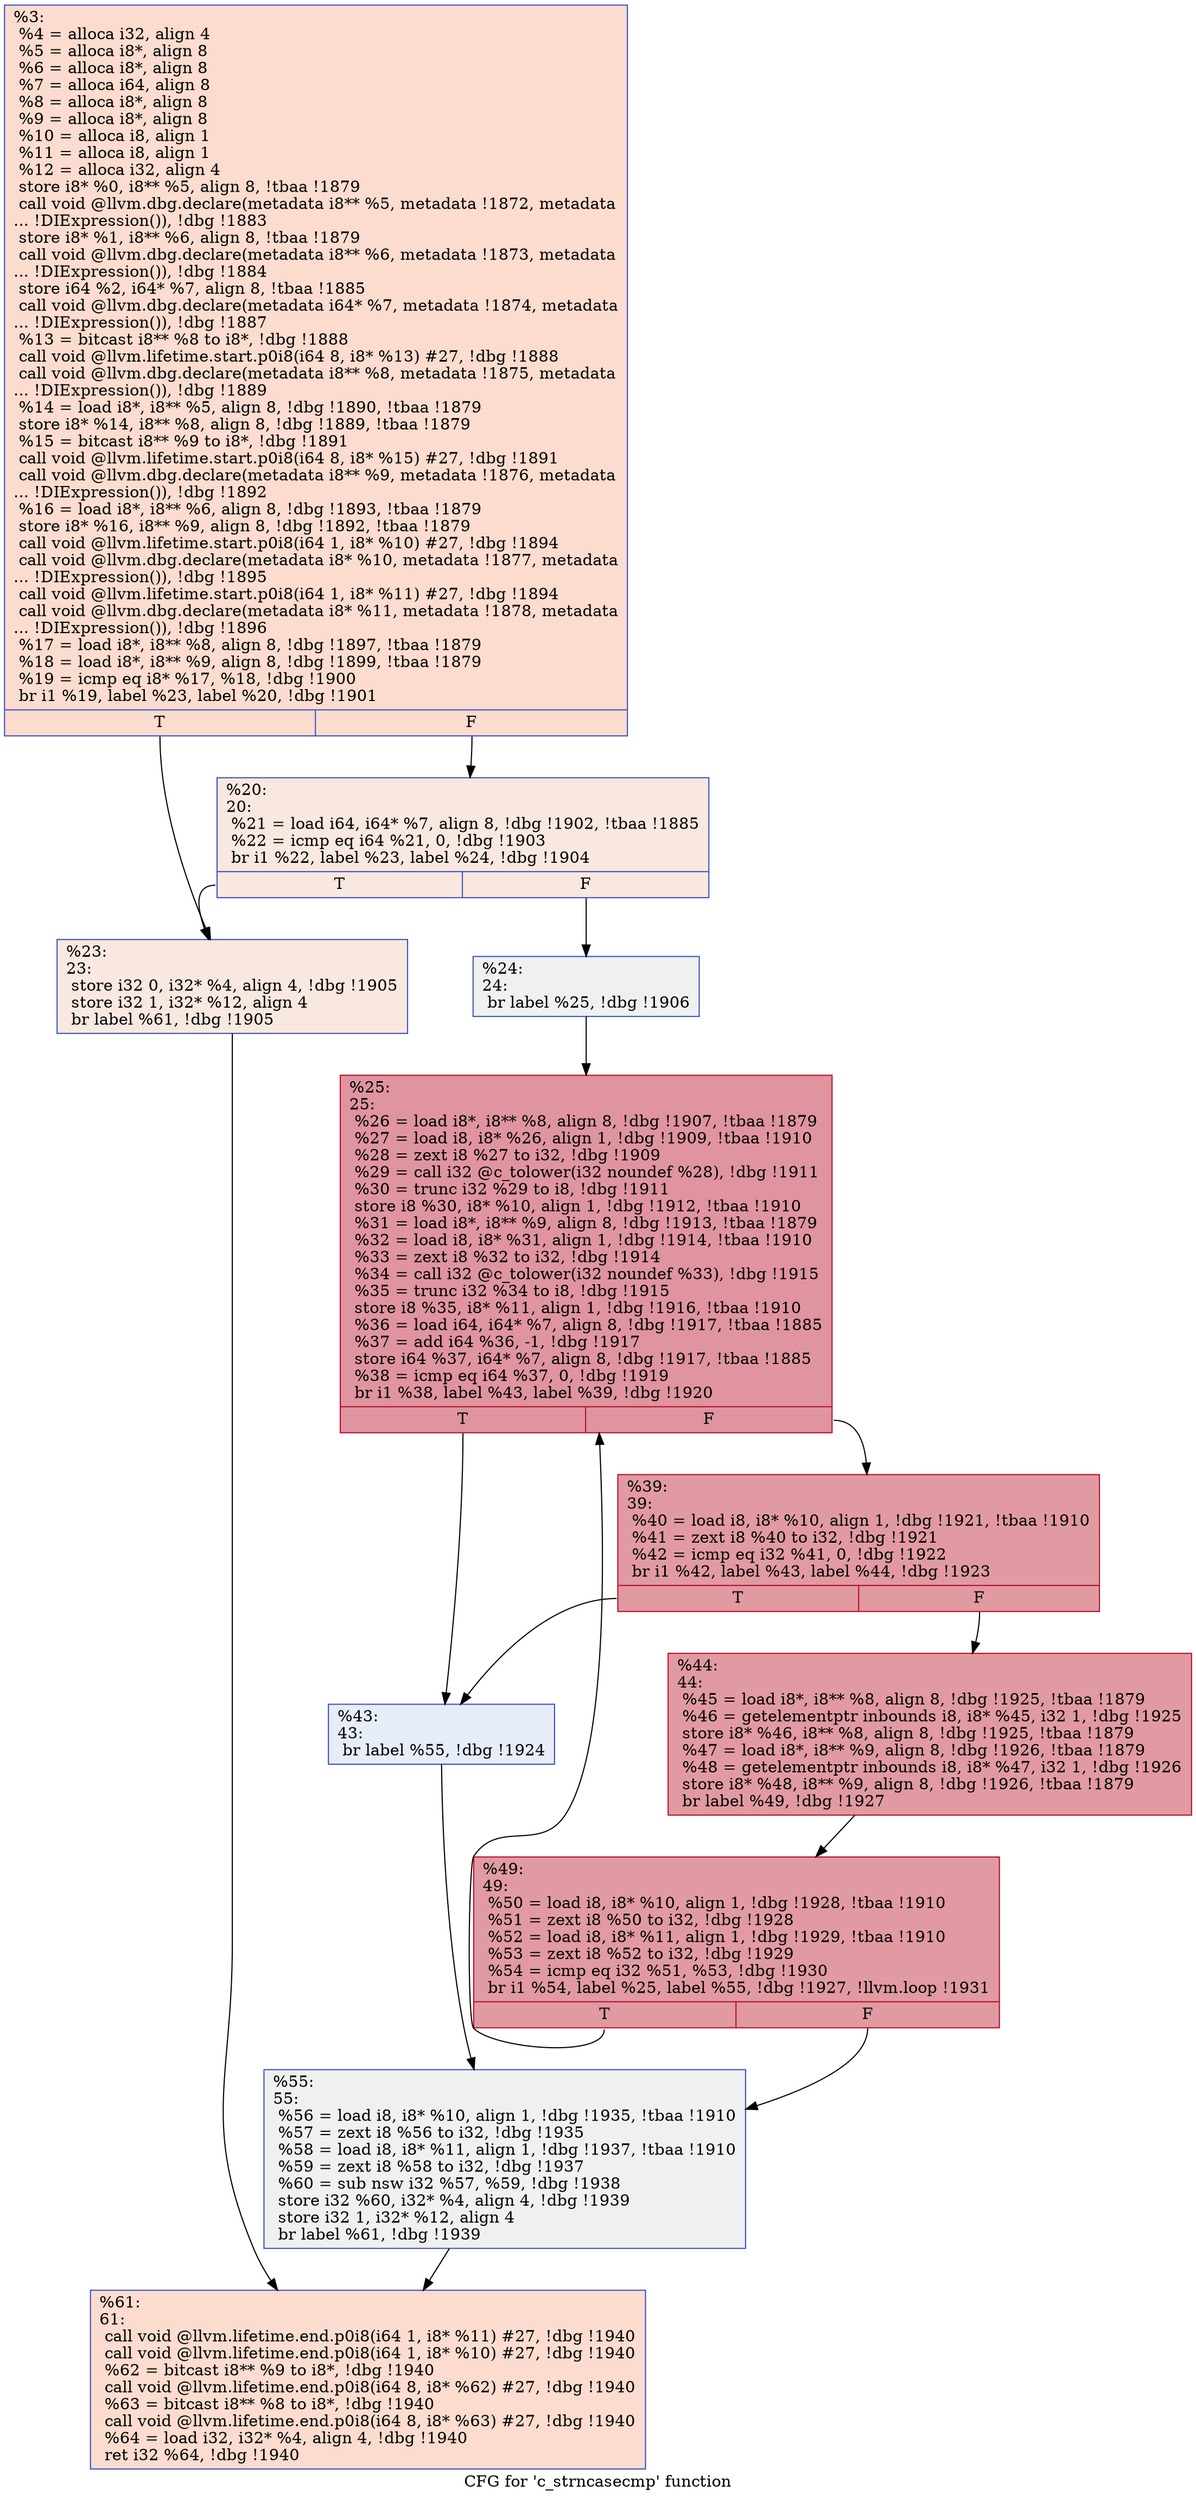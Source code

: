 digraph "CFG for 'c_strncasecmp' function" {
	label="CFG for 'c_strncasecmp' function";

	Node0x21c65f0 [shape=record,color="#3d50c3ff", style=filled, fillcolor="#f7af9170",label="{%3:\l  %4 = alloca i32, align 4\l  %5 = alloca i8*, align 8\l  %6 = alloca i8*, align 8\l  %7 = alloca i64, align 8\l  %8 = alloca i8*, align 8\l  %9 = alloca i8*, align 8\l  %10 = alloca i8, align 1\l  %11 = alloca i8, align 1\l  %12 = alloca i32, align 4\l  store i8* %0, i8** %5, align 8, !tbaa !1879\l  call void @llvm.dbg.declare(metadata i8** %5, metadata !1872, metadata\l... !DIExpression()), !dbg !1883\l  store i8* %1, i8** %6, align 8, !tbaa !1879\l  call void @llvm.dbg.declare(metadata i8** %6, metadata !1873, metadata\l... !DIExpression()), !dbg !1884\l  store i64 %2, i64* %7, align 8, !tbaa !1885\l  call void @llvm.dbg.declare(metadata i64* %7, metadata !1874, metadata\l... !DIExpression()), !dbg !1887\l  %13 = bitcast i8** %8 to i8*, !dbg !1888\l  call void @llvm.lifetime.start.p0i8(i64 8, i8* %13) #27, !dbg !1888\l  call void @llvm.dbg.declare(metadata i8** %8, metadata !1875, metadata\l... !DIExpression()), !dbg !1889\l  %14 = load i8*, i8** %5, align 8, !dbg !1890, !tbaa !1879\l  store i8* %14, i8** %8, align 8, !dbg !1889, !tbaa !1879\l  %15 = bitcast i8** %9 to i8*, !dbg !1891\l  call void @llvm.lifetime.start.p0i8(i64 8, i8* %15) #27, !dbg !1891\l  call void @llvm.dbg.declare(metadata i8** %9, metadata !1876, metadata\l... !DIExpression()), !dbg !1892\l  %16 = load i8*, i8** %6, align 8, !dbg !1893, !tbaa !1879\l  store i8* %16, i8** %9, align 8, !dbg !1892, !tbaa !1879\l  call void @llvm.lifetime.start.p0i8(i64 1, i8* %10) #27, !dbg !1894\l  call void @llvm.dbg.declare(metadata i8* %10, metadata !1877, metadata\l... !DIExpression()), !dbg !1895\l  call void @llvm.lifetime.start.p0i8(i64 1, i8* %11) #27, !dbg !1894\l  call void @llvm.dbg.declare(metadata i8* %11, metadata !1878, metadata\l... !DIExpression()), !dbg !1896\l  %17 = load i8*, i8** %8, align 8, !dbg !1897, !tbaa !1879\l  %18 = load i8*, i8** %9, align 8, !dbg !1899, !tbaa !1879\l  %19 = icmp eq i8* %17, %18, !dbg !1900\l  br i1 %19, label %23, label %20, !dbg !1901\l|{<s0>T|<s1>F}}"];
	Node0x21c65f0:s0 -> Node0x21c66f0;
	Node0x21c65f0:s1 -> Node0x21c66a0;
	Node0x21c66a0 [shape=record,color="#3d50c3ff", style=filled, fillcolor="#f1ccb870",label="{%20:\l20:                                               \l  %21 = load i64, i64* %7, align 8, !dbg !1902, !tbaa !1885\l  %22 = icmp eq i64 %21, 0, !dbg !1903\l  br i1 %22, label %23, label %24, !dbg !1904\l|{<s0>T|<s1>F}}"];
	Node0x21c66a0:s0 -> Node0x21c66f0;
	Node0x21c66a0:s1 -> Node0x21c6740;
	Node0x21c66f0 [shape=record,color="#3d50c3ff", style=filled, fillcolor="#f1ccb870",label="{%23:\l23:                                               \l  store i32 0, i32* %4, align 4, !dbg !1905\l  store i32 1, i32* %12, align 4\l  br label %61, !dbg !1905\l}"];
	Node0x21c66f0 -> Node0x21c6970;
	Node0x21c6740 [shape=record,color="#3d50c3ff", style=filled, fillcolor="#dbdcde70",label="{%24:\l24:                                               \l  br label %25, !dbg !1906\l}"];
	Node0x21c6740 -> Node0x21c6790;
	Node0x21c6790 [shape=record,color="#b70d28ff", style=filled, fillcolor="#b70d2870",label="{%25:\l25:                                               \l  %26 = load i8*, i8** %8, align 8, !dbg !1907, !tbaa !1879\l  %27 = load i8, i8* %26, align 1, !dbg !1909, !tbaa !1910\l  %28 = zext i8 %27 to i32, !dbg !1909\l  %29 = call i32 @c_tolower(i32 noundef %28), !dbg !1911\l  %30 = trunc i32 %29 to i8, !dbg !1911\l  store i8 %30, i8* %10, align 1, !dbg !1912, !tbaa !1910\l  %31 = load i8*, i8** %9, align 8, !dbg !1913, !tbaa !1879\l  %32 = load i8, i8* %31, align 1, !dbg !1914, !tbaa !1910\l  %33 = zext i8 %32 to i32, !dbg !1914\l  %34 = call i32 @c_tolower(i32 noundef %33), !dbg !1915\l  %35 = trunc i32 %34 to i8, !dbg !1915\l  store i8 %35, i8* %11, align 1, !dbg !1916, !tbaa !1910\l  %36 = load i64, i64* %7, align 8, !dbg !1917, !tbaa !1885\l  %37 = add i64 %36, -1, !dbg !1917\l  store i64 %37, i64* %7, align 8, !dbg !1917, !tbaa !1885\l  %38 = icmp eq i64 %37, 0, !dbg !1919\l  br i1 %38, label %43, label %39, !dbg !1920\l|{<s0>T|<s1>F}}"];
	Node0x21c6790:s0 -> Node0x21c6830;
	Node0x21c6790:s1 -> Node0x21c67e0;
	Node0x21c67e0 [shape=record,color="#b70d28ff", style=filled, fillcolor="#bb1b2c70",label="{%39:\l39:                                               \l  %40 = load i8, i8* %10, align 1, !dbg !1921, !tbaa !1910\l  %41 = zext i8 %40 to i32, !dbg !1921\l  %42 = icmp eq i32 %41, 0, !dbg !1922\l  br i1 %42, label %43, label %44, !dbg !1923\l|{<s0>T|<s1>F}}"];
	Node0x21c67e0:s0 -> Node0x21c6830;
	Node0x21c67e0:s1 -> Node0x21c6880;
	Node0x21c6830 [shape=record,color="#3d50c3ff", style=filled, fillcolor="#c7d7f070",label="{%43:\l43:                                               \l  br label %55, !dbg !1924\l}"];
	Node0x21c6830 -> Node0x21c6920;
	Node0x21c6880 [shape=record,color="#b70d28ff", style=filled, fillcolor="#bb1b2c70",label="{%44:\l44:                                               \l  %45 = load i8*, i8** %8, align 8, !dbg !1925, !tbaa !1879\l  %46 = getelementptr inbounds i8, i8* %45, i32 1, !dbg !1925\l  store i8* %46, i8** %8, align 8, !dbg !1925, !tbaa !1879\l  %47 = load i8*, i8** %9, align 8, !dbg !1926, !tbaa !1879\l  %48 = getelementptr inbounds i8, i8* %47, i32 1, !dbg !1926\l  store i8* %48, i8** %9, align 8, !dbg !1926, !tbaa !1879\l  br label %49, !dbg !1927\l}"];
	Node0x21c6880 -> Node0x21c68d0;
	Node0x21c68d0 [shape=record,color="#b70d28ff", style=filled, fillcolor="#bb1b2c70",label="{%49:\l49:                                               \l  %50 = load i8, i8* %10, align 1, !dbg !1928, !tbaa !1910\l  %51 = zext i8 %50 to i32, !dbg !1928\l  %52 = load i8, i8* %11, align 1, !dbg !1929, !tbaa !1910\l  %53 = zext i8 %52 to i32, !dbg !1929\l  %54 = icmp eq i32 %51, %53, !dbg !1930\l  br i1 %54, label %25, label %55, !dbg !1927, !llvm.loop !1931\l|{<s0>T|<s1>F}}"];
	Node0x21c68d0:s0 -> Node0x21c6790;
	Node0x21c68d0:s1 -> Node0x21c6920;
	Node0x21c6920 [shape=record,color="#3d50c3ff", style=filled, fillcolor="#dbdcde70",label="{%55:\l55:                                               \l  %56 = load i8, i8* %10, align 1, !dbg !1935, !tbaa !1910\l  %57 = zext i8 %56 to i32, !dbg !1935\l  %58 = load i8, i8* %11, align 1, !dbg !1937, !tbaa !1910\l  %59 = zext i8 %58 to i32, !dbg !1937\l  %60 = sub nsw i32 %57, %59, !dbg !1938\l  store i32 %60, i32* %4, align 4, !dbg !1939\l  store i32 1, i32* %12, align 4\l  br label %61, !dbg !1939\l}"];
	Node0x21c6920 -> Node0x21c6970;
	Node0x21c6970 [shape=record,color="#3d50c3ff", style=filled, fillcolor="#f7af9170",label="{%61:\l61:                                               \l  call void @llvm.lifetime.end.p0i8(i64 1, i8* %11) #27, !dbg !1940\l  call void @llvm.lifetime.end.p0i8(i64 1, i8* %10) #27, !dbg !1940\l  %62 = bitcast i8** %9 to i8*, !dbg !1940\l  call void @llvm.lifetime.end.p0i8(i64 8, i8* %62) #27, !dbg !1940\l  %63 = bitcast i8** %8 to i8*, !dbg !1940\l  call void @llvm.lifetime.end.p0i8(i64 8, i8* %63) #27, !dbg !1940\l  %64 = load i32, i32* %4, align 4, !dbg !1940\l  ret i32 %64, !dbg !1940\l}"];
}
